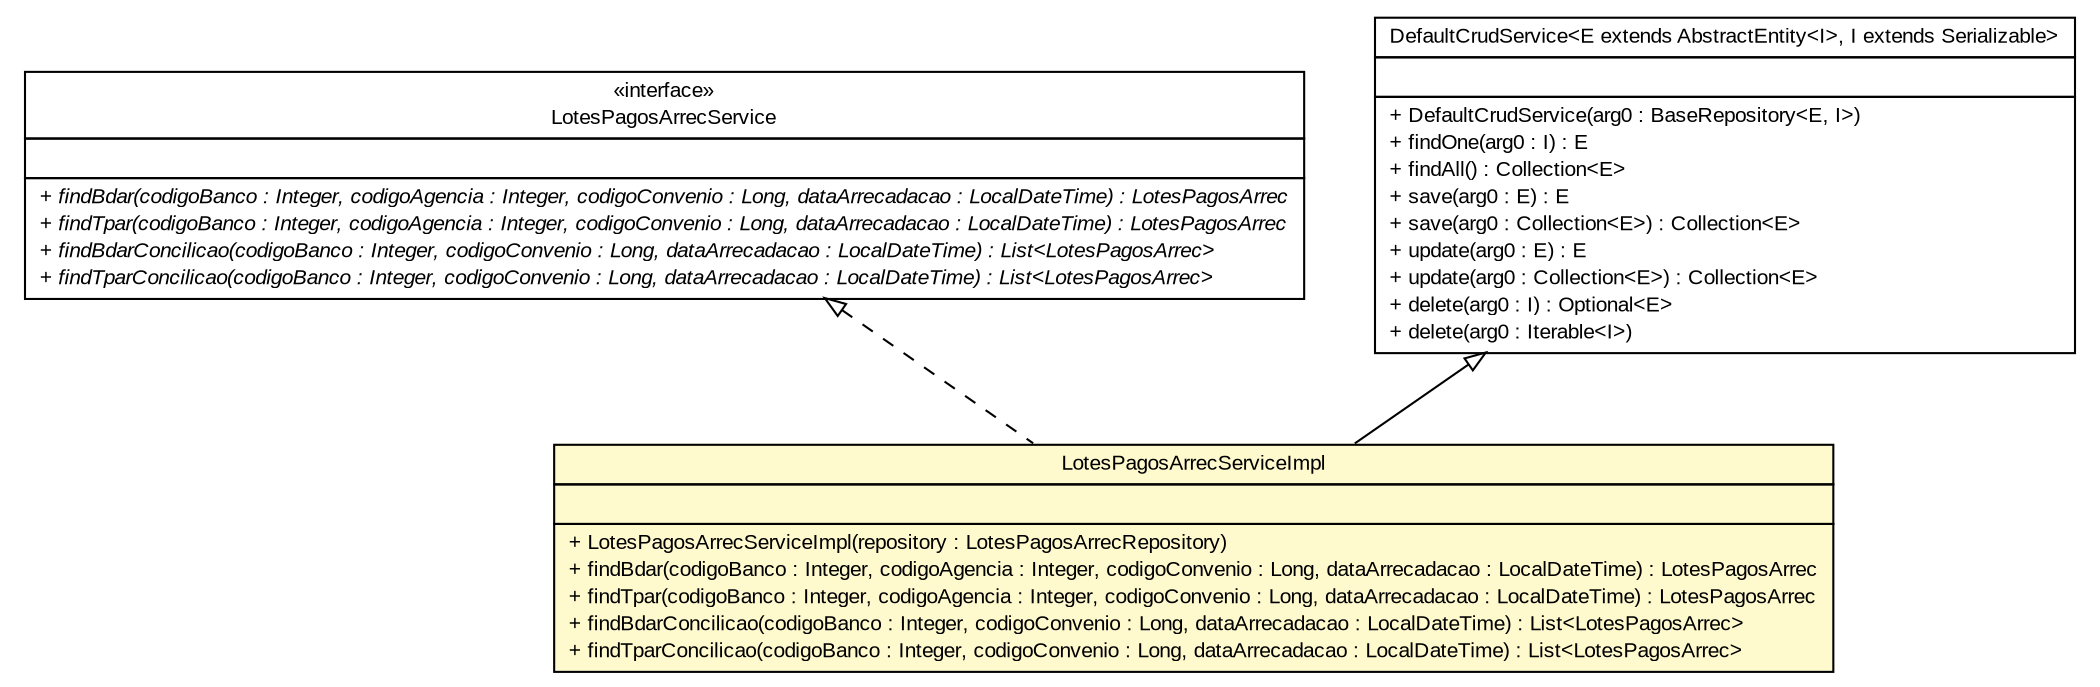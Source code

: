 #!/usr/local/bin/dot
#
# Class diagram 
# Generated by UMLGraph version R5_6 (http://www.umlgraph.org/)
#

digraph G {
	edge [fontname="arial",fontsize=10,labelfontname="arial",labelfontsize=10];
	node [fontname="arial",fontsize=10,shape=plaintext];
	nodesep=0.25;
	ranksep=0.5;
	// br.gov.to.sefaz.arr.processamento.service.LotesPagosArrecService
	c95666 [label=<<table title="br.gov.to.sefaz.arr.processamento.service.LotesPagosArrecService" border="0" cellborder="1" cellspacing="0" cellpadding="2" port="p" href="../LotesPagosArrecService.html">
		<tr><td><table border="0" cellspacing="0" cellpadding="1">
<tr><td align="center" balign="center"> &#171;interface&#187; </td></tr>
<tr><td align="center" balign="center"> LotesPagosArrecService </td></tr>
		</table></td></tr>
		<tr><td><table border="0" cellspacing="0" cellpadding="1">
<tr><td align="left" balign="left">  </td></tr>
		</table></td></tr>
		<tr><td><table border="0" cellspacing="0" cellpadding="1">
<tr><td align="left" balign="left"><font face="arial italic" point-size="10.0"> + findBdar(codigoBanco : Integer, codigoAgencia : Integer, codigoConvenio : Long, dataArrecadacao : LocalDateTime) : LotesPagosArrec </font></td></tr>
<tr><td align="left" balign="left"><font face="arial italic" point-size="10.0"> + findTpar(codigoBanco : Integer, codigoAgencia : Integer, codigoConvenio : Long, dataArrecadacao : LocalDateTime) : LotesPagosArrec </font></td></tr>
<tr><td align="left" balign="left"><font face="arial italic" point-size="10.0"> + findBdarConcilicao(codigoBanco : Integer, codigoConvenio : Long, dataArrecadacao : LocalDateTime) : List&lt;LotesPagosArrec&gt; </font></td></tr>
<tr><td align="left" balign="left"><font face="arial italic" point-size="10.0"> + findTparConcilicao(codigoBanco : Integer, codigoConvenio : Long, dataArrecadacao : LocalDateTime) : List&lt;LotesPagosArrec&gt; </font></td></tr>
		</table></td></tr>
		</table>>, URL="../LotesPagosArrecService.html", fontname="arial", fontcolor="black", fontsize=10.0];
	// br.gov.to.sefaz.arr.processamento.service.impl.LotesPagosArrecServiceImpl
	c95679 [label=<<table title="br.gov.to.sefaz.arr.processamento.service.impl.LotesPagosArrecServiceImpl" border="0" cellborder="1" cellspacing="0" cellpadding="2" port="p" bgcolor="lemonChiffon" href="./LotesPagosArrecServiceImpl.html">
		<tr><td><table border="0" cellspacing="0" cellpadding="1">
<tr><td align="center" balign="center"> LotesPagosArrecServiceImpl </td></tr>
		</table></td></tr>
		<tr><td><table border="0" cellspacing="0" cellpadding="1">
<tr><td align="left" balign="left">  </td></tr>
		</table></td></tr>
		<tr><td><table border="0" cellspacing="0" cellpadding="1">
<tr><td align="left" balign="left"> + LotesPagosArrecServiceImpl(repository : LotesPagosArrecRepository) </td></tr>
<tr><td align="left" balign="left"> + findBdar(codigoBanco : Integer, codigoAgencia : Integer, codigoConvenio : Long, dataArrecadacao : LocalDateTime) : LotesPagosArrec </td></tr>
<tr><td align="left" balign="left"> + findTpar(codigoBanco : Integer, codigoAgencia : Integer, codigoConvenio : Long, dataArrecadacao : LocalDateTime) : LotesPagosArrec </td></tr>
<tr><td align="left" balign="left"> + findBdarConcilicao(codigoBanco : Integer, codigoConvenio : Long, dataArrecadacao : LocalDateTime) : List&lt;LotesPagosArrec&gt; </td></tr>
<tr><td align="left" balign="left"> + findTparConcilicao(codigoBanco : Integer, codigoConvenio : Long, dataArrecadacao : LocalDateTime) : List&lt;LotesPagosArrec&gt; </td></tr>
		</table></td></tr>
		</table>>, URL="./LotesPagosArrecServiceImpl.html", fontname="arial", fontcolor="black", fontsize=10.0];
	//br.gov.to.sefaz.arr.processamento.service.impl.LotesPagosArrecServiceImpl extends br.gov.to.sefaz.business.service.impl.DefaultCrudService<br.gov.to.sefaz.arr.persistence.entity.LotesPagosArrec, java.lang.Long>
	c95724:p -> c95679:p [dir=back,arrowtail=empty];
	//br.gov.to.sefaz.arr.processamento.service.impl.LotesPagosArrecServiceImpl implements br.gov.to.sefaz.arr.processamento.service.LotesPagosArrecService
	c95666:p -> c95679:p [dir=back,arrowtail=empty,style=dashed];
	// br.gov.to.sefaz.business.service.impl.DefaultCrudService<E extends br.gov.to.sefaz.persistence.entity.AbstractEntity<I>, I extends java.io.Serializable>
	c95724 [label=<<table title="br.gov.to.sefaz.business.service.impl.DefaultCrudService" border="0" cellborder="1" cellspacing="0" cellpadding="2" port="p" href="http://java.sun.com/j2se/1.4.2/docs/api/br/gov/to/sefaz/business/service/impl/DefaultCrudService.html">
		<tr><td><table border="0" cellspacing="0" cellpadding="1">
<tr><td align="center" balign="center"> DefaultCrudService&lt;E extends AbstractEntity&lt;I&gt;, I extends Serializable&gt; </td></tr>
		</table></td></tr>
		<tr><td><table border="0" cellspacing="0" cellpadding="1">
<tr><td align="left" balign="left">  </td></tr>
		</table></td></tr>
		<tr><td><table border="0" cellspacing="0" cellpadding="1">
<tr><td align="left" balign="left"> + DefaultCrudService(arg0 : BaseRepository&lt;E, I&gt;) </td></tr>
<tr><td align="left" balign="left"> + findOne(arg0 : I) : E </td></tr>
<tr><td align="left" balign="left"> + findAll() : Collection&lt;E&gt; </td></tr>
<tr><td align="left" balign="left"> + save(arg0 : E) : E </td></tr>
<tr><td align="left" balign="left"> + save(arg0 : Collection&lt;E&gt;) : Collection&lt;E&gt; </td></tr>
<tr><td align="left" balign="left"> + update(arg0 : E) : E </td></tr>
<tr><td align="left" balign="left"> + update(arg0 : Collection&lt;E&gt;) : Collection&lt;E&gt; </td></tr>
<tr><td align="left" balign="left"> + delete(arg0 : I) : Optional&lt;E&gt; </td></tr>
<tr><td align="left" balign="left"> + delete(arg0 : Iterable&lt;I&gt;) </td></tr>
		</table></td></tr>
		</table>>, URL="http://java.sun.com/j2se/1.4.2/docs/api/br/gov/to/sefaz/business/service/impl/DefaultCrudService.html", fontname="arial", fontcolor="black", fontsize=10.0];
}

